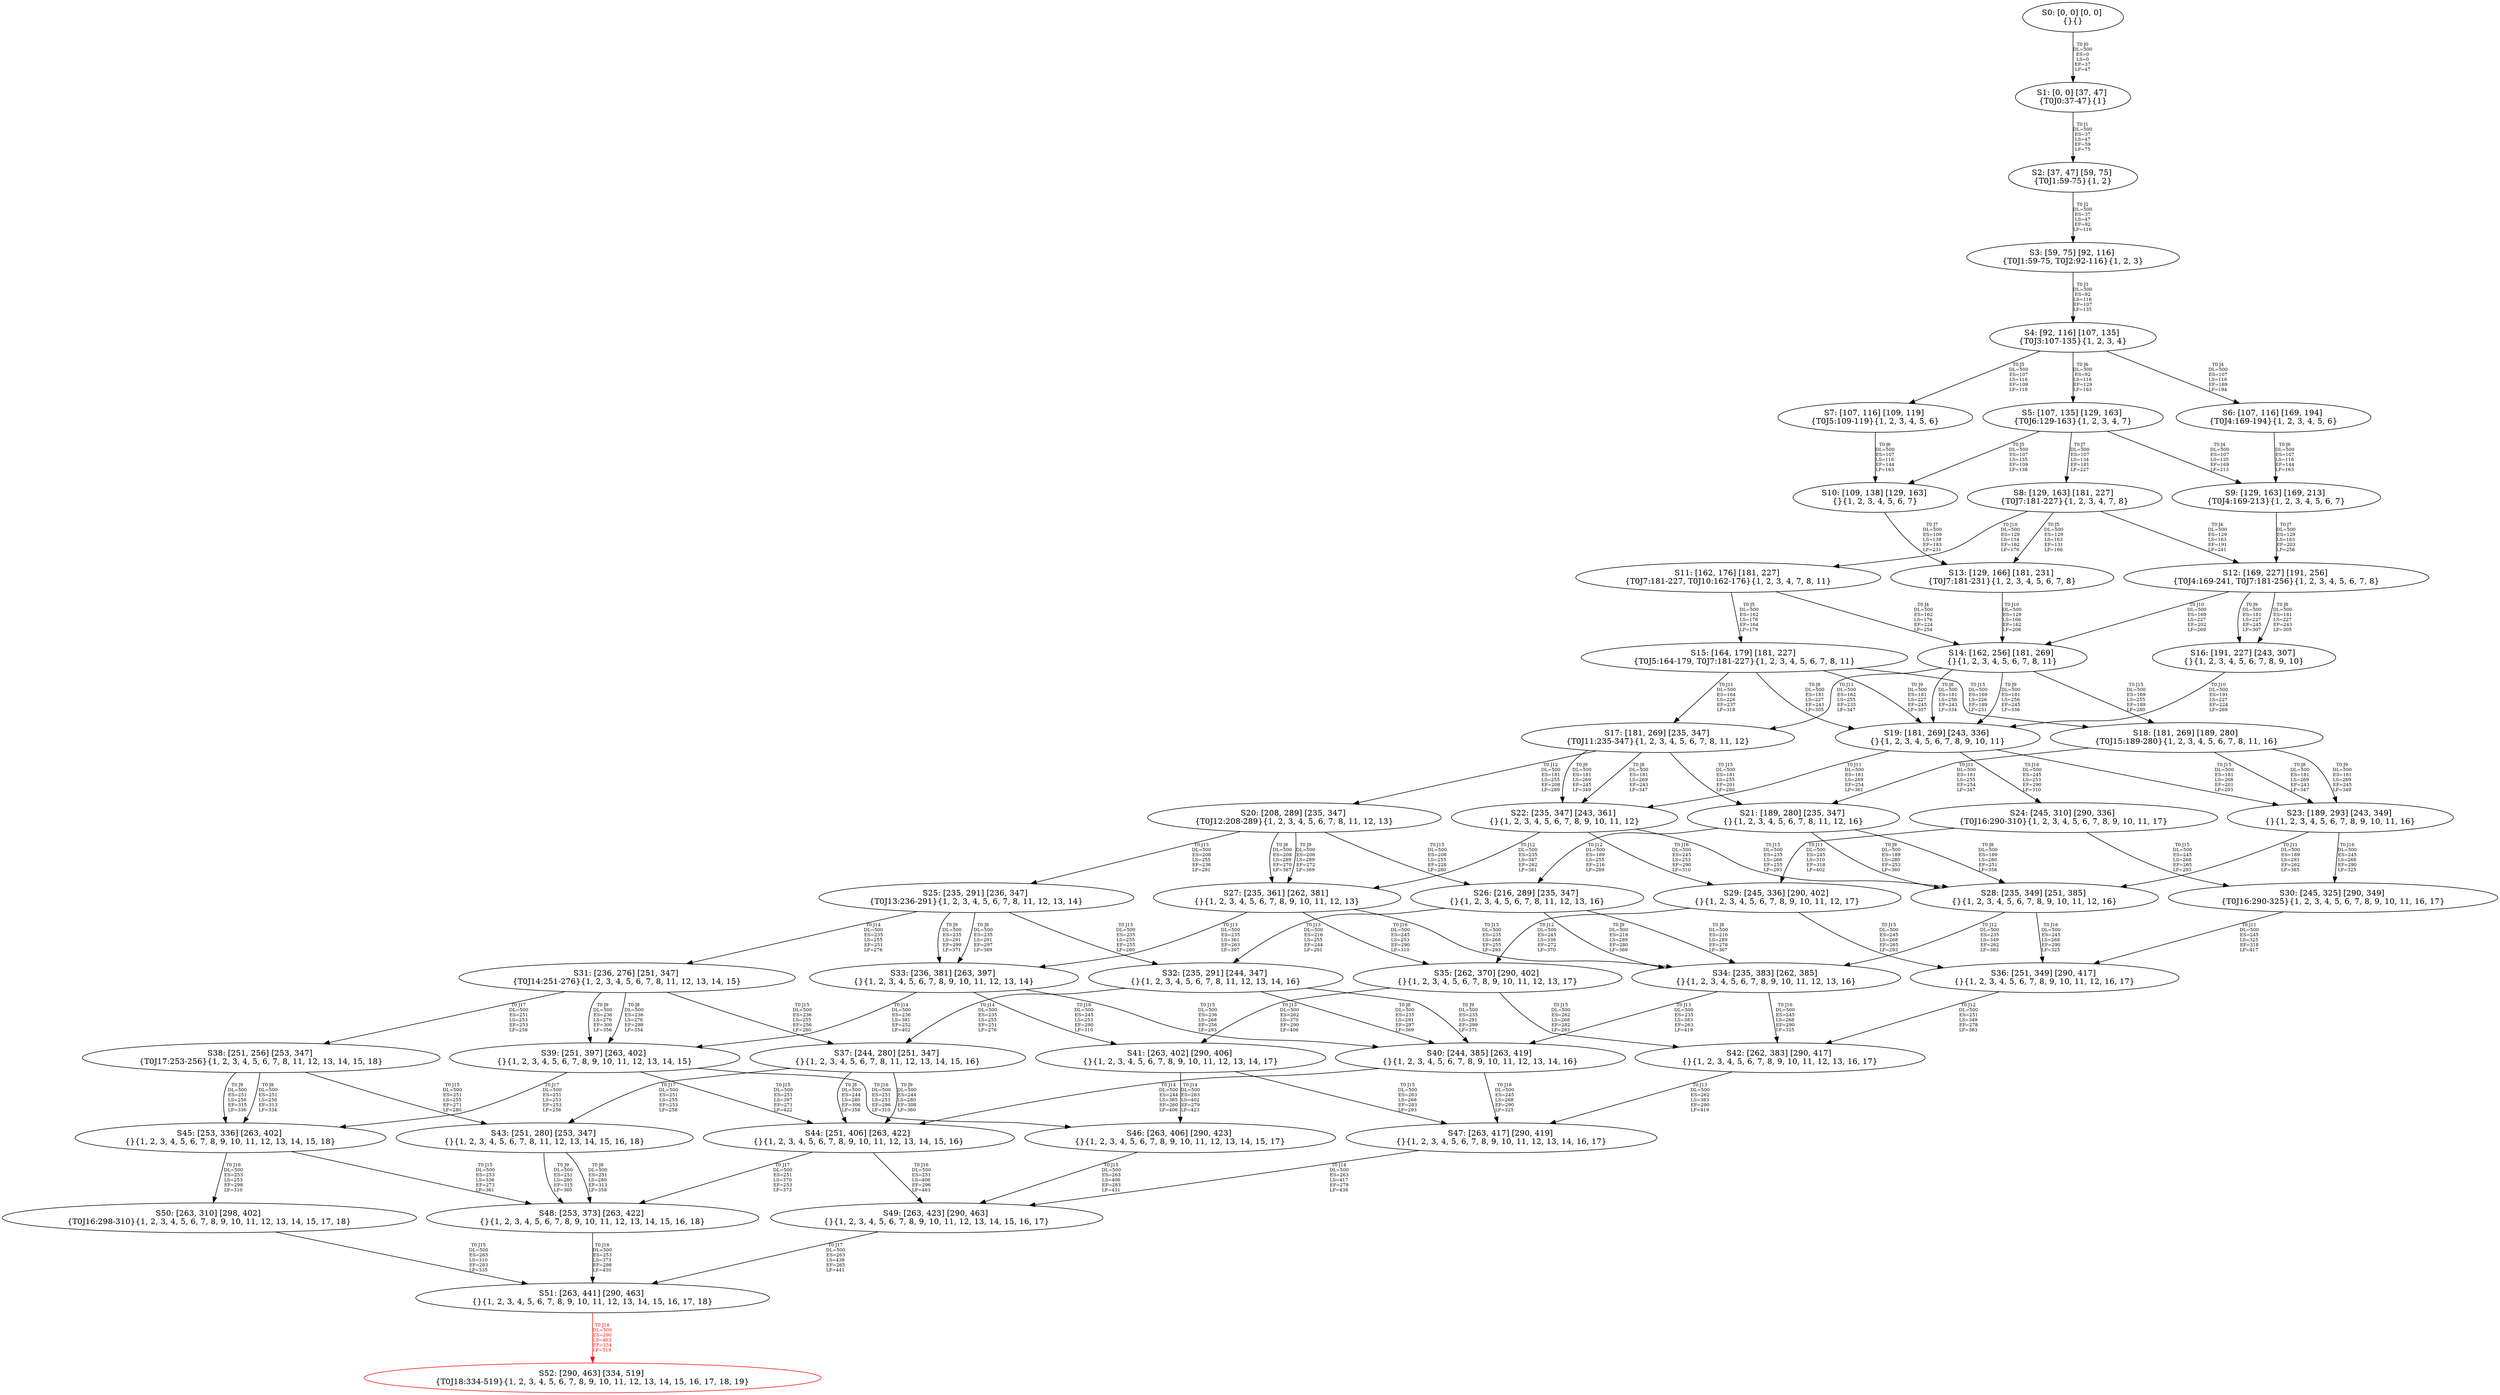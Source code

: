 digraph {
	S0[label="S0: [0, 0] [0, 0] \n{}{}"];
	S1[label="S1: [0, 0] [37, 47] \n{T0J0:37-47}{1}"];
	S2[label="S2: [37, 47] [59, 75] \n{T0J1:59-75}{1, 2}"];
	S3[label="S3: [59, 75] [92, 116] \n{T0J1:59-75, T0J2:92-116}{1, 2, 3}"];
	S4[label="S4: [92, 116] [107, 135] \n{T0J3:107-135}{1, 2, 3, 4}"];
	S5[label="S5: [107, 135] [129, 163] \n{T0J6:129-163}{1, 2, 3, 4, 7}"];
	S6[label="S6: [107, 116] [169, 194] \n{T0J4:169-194}{1, 2, 3, 4, 5, 6}"];
	S7[label="S7: [107, 116] [109, 119] \n{T0J5:109-119}{1, 2, 3, 4, 5, 6}"];
	S8[label="S8: [129, 163] [181, 227] \n{T0J7:181-227}{1, 2, 3, 4, 7, 8}"];
	S9[label="S9: [129, 163] [169, 213] \n{T0J4:169-213}{1, 2, 3, 4, 5, 6, 7}"];
	S10[label="S10: [109, 138] [129, 163] \n{}{1, 2, 3, 4, 5, 6, 7}"];
	S11[label="S11: [162, 176] [181, 227] \n{T0J7:181-227, T0J10:162-176}{1, 2, 3, 4, 7, 8, 11}"];
	S12[label="S12: [169, 227] [191, 256] \n{T0J4:169-241, T0J7:181-256}{1, 2, 3, 4, 5, 6, 7, 8}"];
	S13[label="S13: [129, 166] [181, 231] \n{T0J7:181-231}{1, 2, 3, 4, 5, 6, 7, 8}"];
	S14[label="S14: [162, 256] [181, 269] \n{}{1, 2, 3, 4, 5, 6, 7, 8, 11}"];
	S15[label="S15: [164, 179] [181, 227] \n{T0J5:164-179, T0J7:181-227}{1, 2, 3, 4, 5, 6, 7, 8, 11}"];
	S16[label="S16: [191, 227] [243, 307] \n{}{1, 2, 3, 4, 5, 6, 7, 8, 9, 10}"];
	S17[label="S17: [181, 269] [235, 347] \n{T0J11:235-347}{1, 2, 3, 4, 5, 6, 7, 8, 11, 12}"];
	S18[label="S18: [181, 269] [189, 280] \n{T0J15:189-280}{1, 2, 3, 4, 5, 6, 7, 8, 11, 16}"];
	S19[label="S19: [181, 269] [243, 336] \n{}{1, 2, 3, 4, 5, 6, 7, 8, 9, 10, 11}"];
	S20[label="S20: [208, 289] [235, 347] \n{T0J12:208-289}{1, 2, 3, 4, 5, 6, 7, 8, 11, 12, 13}"];
	S21[label="S21: [189, 280] [235, 347] \n{}{1, 2, 3, 4, 5, 6, 7, 8, 11, 12, 16}"];
	S22[label="S22: [235, 347] [243, 361] \n{}{1, 2, 3, 4, 5, 6, 7, 8, 9, 10, 11, 12}"];
	S23[label="S23: [189, 293] [243, 349] \n{}{1, 2, 3, 4, 5, 6, 7, 8, 9, 10, 11, 16}"];
	S24[label="S24: [245, 310] [290, 336] \n{T0J16:290-310}{1, 2, 3, 4, 5, 6, 7, 8, 9, 10, 11, 17}"];
	S25[label="S25: [235, 291] [236, 347] \n{T0J13:236-291}{1, 2, 3, 4, 5, 6, 7, 8, 11, 12, 13, 14}"];
	S26[label="S26: [216, 289] [235, 347] \n{}{1, 2, 3, 4, 5, 6, 7, 8, 11, 12, 13, 16}"];
	S27[label="S27: [235, 361] [262, 381] \n{}{1, 2, 3, 4, 5, 6, 7, 8, 9, 10, 11, 12, 13}"];
	S28[label="S28: [235, 349] [251, 385] \n{}{1, 2, 3, 4, 5, 6, 7, 8, 9, 10, 11, 12, 16}"];
	S29[label="S29: [245, 336] [290, 402] \n{}{1, 2, 3, 4, 5, 6, 7, 8, 9, 10, 11, 12, 17}"];
	S30[label="S30: [245, 325] [290, 349] \n{T0J16:290-325}{1, 2, 3, 4, 5, 6, 7, 8, 9, 10, 11, 16, 17}"];
	S31[label="S31: [236, 276] [251, 347] \n{T0J14:251-276}{1, 2, 3, 4, 5, 6, 7, 8, 11, 12, 13, 14, 15}"];
	S32[label="S32: [235, 291] [244, 347] \n{}{1, 2, 3, 4, 5, 6, 7, 8, 11, 12, 13, 14, 16}"];
	S33[label="S33: [236, 381] [263, 397] \n{}{1, 2, 3, 4, 5, 6, 7, 8, 9, 10, 11, 12, 13, 14}"];
	S34[label="S34: [235, 383] [262, 385] \n{}{1, 2, 3, 4, 5, 6, 7, 8, 9, 10, 11, 12, 13, 16}"];
	S35[label="S35: [262, 370] [290, 402] \n{}{1, 2, 3, 4, 5, 6, 7, 8, 9, 10, 11, 12, 13, 17}"];
	S36[label="S36: [251, 349] [290, 417] \n{}{1, 2, 3, 4, 5, 6, 7, 8, 9, 10, 11, 12, 16, 17}"];
	S37[label="S37: [244, 280] [251, 347] \n{}{1, 2, 3, 4, 5, 6, 7, 8, 11, 12, 13, 14, 15, 16}"];
	S38[label="S38: [251, 256] [253, 347] \n{T0J17:253-256}{1, 2, 3, 4, 5, 6, 7, 8, 11, 12, 13, 14, 15, 18}"];
	S39[label="S39: [251, 397] [263, 402] \n{}{1, 2, 3, 4, 5, 6, 7, 8, 9, 10, 11, 12, 13, 14, 15}"];
	S40[label="S40: [244, 385] [263, 419] \n{}{1, 2, 3, 4, 5, 6, 7, 8, 9, 10, 11, 12, 13, 14, 16}"];
	S41[label="S41: [263, 402] [290, 406] \n{}{1, 2, 3, 4, 5, 6, 7, 8, 9, 10, 11, 12, 13, 14, 17}"];
	S42[label="S42: [262, 383] [290, 417] \n{}{1, 2, 3, 4, 5, 6, 7, 8, 9, 10, 11, 12, 13, 16, 17}"];
	S43[label="S43: [251, 280] [253, 347] \n{}{1, 2, 3, 4, 5, 6, 7, 8, 11, 12, 13, 14, 15, 16, 18}"];
	S44[label="S44: [251, 406] [263, 422] \n{}{1, 2, 3, 4, 5, 6, 7, 8, 9, 10, 11, 12, 13, 14, 15, 16}"];
	S45[label="S45: [253, 336] [263, 402] \n{}{1, 2, 3, 4, 5, 6, 7, 8, 9, 10, 11, 12, 13, 14, 15, 18}"];
	S46[label="S46: [263, 406] [290, 423] \n{}{1, 2, 3, 4, 5, 6, 7, 8, 9, 10, 11, 12, 13, 14, 15, 17}"];
	S47[label="S47: [263, 417] [290, 419] \n{}{1, 2, 3, 4, 5, 6, 7, 8, 9, 10, 11, 12, 13, 14, 16, 17}"];
	S48[label="S48: [253, 373] [263, 422] \n{}{1, 2, 3, 4, 5, 6, 7, 8, 9, 10, 11, 12, 13, 14, 15, 16, 18}"];
	S49[label="S49: [263, 423] [290, 463] \n{}{1, 2, 3, 4, 5, 6, 7, 8, 9, 10, 11, 12, 13, 14, 15, 16, 17}"];
	S50[label="S50: [263, 310] [298, 402] \n{T0J16:298-310}{1, 2, 3, 4, 5, 6, 7, 8, 9, 10, 11, 12, 13, 14, 15, 17, 18}"];
	S51[label="S51: [263, 441] [290, 463] \n{}{1, 2, 3, 4, 5, 6, 7, 8, 9, 10, 11, 12, 13, 14, 15, 16, 17, 18}"];
	S52[label="S52: [290, 463] [334, 519] \n{T0J18:334-519}{1, 2, 3, 4, 5, 6, 7, 8, 9, 10, 11, 12, 13, 14, 15, 16, 17, 18, 19}"];
	S0 -> S1[label="T0 J0\nDL=500\nES=0\nLS=0\nEF=37\nLF=47",fontsize=8];
	S1 -> S2[label="T0 J1\nDL=500\nES=37\nLS=47\nEF=59\nLF=75",fontsize=8];
	S2 -> S3[label="T0 J2\nDL=500\nES=37\nLS=47\nEF=92\nLF=116",fontsize=8];
	S3 -> S4[label="T0 J3\nDL=500\nES=92\nLS=116\nEF=107\nLF=135",fontsize=8];
	S4 -> S6[label="T0 J4\nDL=500\nES=107\nLS=116\nEF=169\nLF=194",fontsize=8];
	S4 -> S7[label="T0 J5\nDL=500\nES=107\nLS=116\nEF=109\nLF=119",fontsize=8];
	S4 -> S5[label="T0 J6\nDL=500\nES=92\nLS=116\nEF=129\nLF=163",fontsize=8];
	S5 -> S9[label="T0 J4\nDL=500\nES=107\nLS=135\nEF=169\nLF=213",fontsize=8];
	S5 -> S10[label="T0 J5\nDL=500\nES=107\nLS=135\nEF=109\nLF=138",fontsize=8];
	S5 -> S8[label="T0 J7\nDL=500\nES=107\nLS=134\nEF=181\nLF=227",fontsize=8];
	S6 -> S9[label="T0 J6\nDL=500\nES=107\nLS=116\nEF=144\nLF=163",fontsize=8];
	S7 -> S10[label="T0 J6\nDL=500\nES=107\nLS=116\nEF=144\nLF=163",fontsize=8];
	S8 -> S12[label="T0 J4\nDL=500\nES=129\nLS=163\nEF=191\nLF=241",fontsize=8];
	S8 -> S13[label="T0 J5\nDL=500\nES=129\nLS=163\nEF=131\nLF=166",fontsize=8];
	S8 -> S11[label="T0 J10\nDL=500\nES=129\nLS=134\nEF=162\nLF=176",fontsize=8];
	S9 -> S12[label="T0 J7\nDL=500\nES=129\nLS=163\nEF=203\nLF=256",fontsize=8];
	S10 -> S13[label="T0 J7\nDL=500\nES=109\nLS=138\nEF=183\nLF=231",fontsize=8];
	S11 -> S14[label="T0 J4\nDL=500\nES=162\nLS=176\nEF=224\nLF=254",fontsize=8];
	S11 -> S15[label="T0 J5\nDL=500\nES=162\nLS=176\nEF=164\nLF=179",fontsize=8];
	S12 -> S16[label="T0 J8\nDL=500\nES=181\nLS=227\nEF=243\nLF=305",fontsize=8];
	S12 -> S16[label="T0 J9\nDL=500\nES=181\nLS=227\nEF=245\nLF=307",fontsize=8];
	S12 -> S14[label="T0 J10\nDL=500\nES=169\nLS=227\nEF=202\nLF=269",fontsize=8];
	S13 -> S14[label="T0 J10\nDL=500\nES=129\nLS=166\nEF=162\nLF=208",fontsize=8];
	S14 -> S19[label="T0 J8\nDL=500\nES=181\nLS=256\nEF=243\nLF=334",fontsize=8];
	S14 -> S19[label="T0 J9\nDL=500\nES=181\nLS=256\nEF=245\nLF=336",fontsize=8];
	S14 -> S17[label="T0 J11\nDL=500\nES=162\nLS=255\nEF=235\nLF=347",fontsize=8];
	S14 -> S18[label="T0 J15\nDL=500\nES=169\nLS=255\nEF=189\nLF=280",fontsize=8];
	S15 -> S19[label="T0 J8\nDL=500\nES=181\nLS=227\nEF=243\nLF=305",fontsize=8];
	S15 -> S19[label="T0 J9\nDL=500\nES=181\nLS=227\nEF=245\nLF=307",fontsize=8];
	S15 -> S17[label="T0 J11\nDL=500\nES=164\nLS=226\nEF=237\nLF=318",fontsize=8];
	S15 -> S18[label="T0 J15\nDL=500\nES=169\nLS=226\nEF=189\nLF=251",fontsize=8];
	S16 -> S19[label="T0 J10\nDL=500\nES=191\nLS=227\nEF=224\nLF=269",fontsize=8];
	S17 -> S22[label="T0 J8\nDL=500\nES=181\nLS=269\nEF=243\nLF=347",fontsize=8];
	S17 -> S22[label="T0 J9\nDL=500\nES=181\nLS=269\nEF=245\nLF=349",fontsize=8];
	S17 -> S20[label="T0 J12\nDL=500\nES=181\nLS=255\nEF=208\nLF=289",fontsize=8];
	S17 -> S21[label="T0 J15\nDL=500\nES=181\nLS=255\nEF=201\nLF=280",fontsize=8];
	S18 -> S23[label="T0 J8\nDL=500\nES=181\nLS=269\nEF=243\nLF=347",fontsize=8];
	S18 -> S23[label="T0 J9\nDL=500\nES=181\nLS=269\nEF=245\nLF=349",fontsize=8];
	S18 -> S21[label="T0 J11\nDL=500\nES=181\nLS=255\nEF=254\nLF=347",fontsize=8];
	S19 -> S22[label="T0 J11\nDL=500\nES=181\nLS=269\nEF=254\nLF=361",fontsize=8];
	S19 -> S23[label="T0 J15\nDL=500\nES=181\nLS=268\nEF=201\nLF=293",fontsize=8];
	S19 -> S24[label="T0 J16\nDL=500\nES=245\nLS=253\nEF=290\nLF=310",fontsize=8];
	S20 -> S27[label="T0 J8\nDL=500\nES=208\nLS=289\nEF=270\nLF=367",fontsize=8];
	S20 -> S27[label="T0 J9\nDL=500\nES=208\nLS=289\nEF=272\nLF=369",fontsize=8];
	S20 -> S25[label="T0 J13\nDL=500\nES=208\nLS=255\nEF=236\nLF=291",fontsize=8];
	S20 -> S26[label="T0 J15\nDL=500\nES=208\nLS=255\nEF=228\nLF=280",fontsize=8];
	S21 -> S28[label="T0 J8\nDL=500\nES=189\nLS=280\nEF=251\nLF=358",fontsize=8];
	S21 -> S28[label="T0 J9\nDL=500\nES=189\nLS=280\nEF=253\nLF=360",fontsize=8];
	S21 -> S26[label="T0 J12\nDL=500\nES=189\nLS=255\nEF=216\nLF=289",fontsize=8];
	S22 -> S27[label="T0 J12\nDL=500\nES=235\nLS=347\nEF=262\nLF=381",fontsize=8];
	S22 -> S28[label="T0 J15\nDL=500\nES=235\nLS=268\nEF=255\nLF=293",fontsize=8];
	S22 -> S29[label="T0 J16\nDL=500\nES=245\nLS=253\nEF=290\nLF=310",fontsize=8];
	S23 -> S28[label="T0 J11\nDL=500\nES=189\nLS=293\nEF=262\nLF=385",fontsize=8];
	S23 -> S30[label="T0 J16\nDL=500\nES=245\nLS=268\nEF=290\nLF=325",fontsize=8];
	S24 -> S29[label="T0 J11\nDL=500\nES=245\nLS=310\nEF=318\nLF=402",fontsize=8];
	S24 -> S30[label="T0 J15\nDL=500\nES=245\nLS=268\nEF=265\nLF=293",fontsize=8];
	S25 -> S33[label="T0 J8\nDL=500\nES=235\nLS=291\nEF=297\nLF=369",fontsize=8];
	S25 -> S33[label="T0 J9\nDL=500\nES=235\nLS=291\nEF=299\nLF=371",fontsize=8];
	S25 -> S31[label="T0 J14\nDL=500\nES=235\nLS=255\nEF=251\nLF=276",fontsize=8];
	S25 -> S32[label="T0 J15\nDL=500\nES=235\nLS=255\nEF=255\nLF=280",fontsize=8];
	S26 -> S34[label="T0 J8\nDL=500\nES=216\nLS=289\nEF=278\nLF=367",fontsize=8];
	S26 -> S34[label="T0 J9\nDL=500\nES=216\nLS=289\nEF=280\nLF=369",fontsize=8];
	S26 -> S32[label="T0 J13\nDL=500\nES=216\nLS=255\nEF=244\nLF=291",fontsize=8];
	S27 -> S33[label="T0 J13\nDL=500\nES=235\nLS=361\nEF=263\nLF=397",fontsize=8];
	S27 -> S34[label="T0 J15\nDL=500\nES=235\nLS=268\nEF=255\nLF=293",fontsize=8];
	S27 -> S35[label="T0 J16\nDL=500\nES=245\nLS=253\nEF=290\nLF=310",fontsize=8];
	S28 -> S34[label="T0 J12\nDL=500\nES=235\nLS=349\nEF=262\nLF=383",fontsize=8];
	S28 -> S36[label="T0 J16\nDL=500\nES=245\nLS=268\nEF=290\nLF=325",fontsize=8];
	S29 -> S35[label="T0 J12\nDL=500\nES=245\nLS=336\nEF=272\nLF=370",fontsize=8];
	S29 -> S36[label="T0 J15\nDL=500\nES=245\nLS=268\nEF=265\nLF=293",fontsize=8];
	S30 -> S36[label="T0 J11\nDL=500\nES=245\nLS=325\nEF=318\nLF=417",fontsize=8];
	S31 -> S39[label="T0 J8\nDL=500\nES=236\nLS=276\nEF=298\nLF=354",fontsize=8];
	S31 -> S39[label="T0 J9\nDL=500\nES=236\nLS=276\nEF=300\nLF=356",fontsize=8];
	S31 -> S37[label="T0 J15\nDL=500\nES=236\nLS=255\nEF=256\nLF=280",fontsize=8];
	S31 -> S38[label="T0 J17\nDL=500\nES=251\nLS=253\nEF=253\nLF=256",fontsize=8];
	S32 -> S40[label="T0 J8\nDL=500\nES=235\nLS=291\nEF=297\nLF=369",fontsize=8];
	S32 -> S40[label="T0 J9\nDL=500\nES=235\nLS=291\nEF=299\nLF=371",fontsize=8];
	S32 -> S37[label="T0 J14\nDL=500\nES=235\nLS=255\nEF=251\nLF=276",fontsize=8];
	S33 -> S39[label="T0 J14\nDL=500\nES=236\nLS=381\nEF=252\nLF=402",fontsize=8];
	S33 -> S40[label="T0 J15\nDL=500\nES=236\nLS=268\nEF=256\nLF=293",fontsize=8];
	S33 -> S41[label="T0 J16\nDL=500\nES=245\nLS=253\nEF=290\nLF=310",fontsize=8];
	S34 -> S40[label="T0 J13\nDL=500\nES=235\nLS=383\nEF=263\nLF=419",fontsize=8];
	S34 -> S42[label="T0 J16\nDL=500\nES=245\nLS=268\nEF=290\nLF=325",fontsize=8];
	S35 -> S41[label="T0 J13\nDL=500\nES=262\nLS=370\nEF=290\nLF=406",fontsize=8];
	S35 -> S42[label="T0 J15\nDL=500\nES=262\nLS=268\nEF=282\nLF=293",fontsize=8];
	S36 -> S42[label="T0 J12\nDL=500\nES=251\nLS=349\nEF=278\nLF=383",fontsize=8];
	S37 -> S44[label="T0 J8\nDL=500\nES=244\nLS=280\nEF=306\nLF=358",fontsize=8];
	S37 -> S44[label="T0 J9\nDL=500\nES=244\nLS=280\nEF=308\nLF=360",fontsize=8];
	S37 -> S43[label="T0 J17\nDL=500\nES=251\nLS=255\nEF=253\nLF=258",fontsize=8];
	S38 -> S45[label="T0 J8\nDL=500\nES=251\nLS=256\nEF=313\nLF=334",fontsize=8];
	S38 -> S45[label="T0 J9\nDL=500\nES=251\nLS=256\nEF=315\nLF=336",fontsize=8];
	S38 -> S43[label="T0 J15\nDL=500\nES=251\nLS=255\nEF=271\nLF=280",fontsize=8];
	S39 -> S44[label="T0 J15\nDL=500\nES=251\nLS=397\nEF=271\nLF=422",fontsize=8];
	S39 -> S46[label="T0 J16\nDL=500\nES=251\nLS=253\nEF=296\nLF=310",fontsize=8];
	S39 -> S45[label="T0 J17\nDL=500\nES=251\nLS=253\nEF=253\nLF=256",fontsize=8];
	S40 -> S44[label="T0 J14\nDL=500\nES=244\nLS=385\nEF=260\nLF=406",fontsize=8];
	S40 -> S47[label="T0 J16\nDL=500\nES=245\nLS=268\nEF=290\nLF=325",fontsize=8];
	S41 -> S46[label="T0 J14\nDL=500\nES=263\nLS=402\nEF=279\nLF=423",fontsize=8];
	S41 -> S47[label="T0 J15\nDL=500\nES=263\nLS=268\nEF=283\nLF=293",fontsize=8];
	S42 -> S47[label="T0 J13\nDL=500\nES=262\nLS=383\nEF=290\nLF=419",fontsize=8];
	S43 -> S48[label="T0 J8\nDL=500\nES=251\nLS=280\nEF=313\nLF=358",fontsize=8];
	S43 -> S48[label="T0 J9\nDL=500\nES=251\nLS=280\nEF=315\nLF=360",fontsize=8];
	S44 -> S49[label="T0 J16\nDL=500\nES=251\nLS=406\nEF=296\nLF=463",fontsize=8];
	S44 -> S48[label="T0 J17\nDL=500\nES=251\nLS=370\nEF=253\nLF=373",fontsize=8];
	S45 -> S48[label="T0 J15\nDL=500\nES=253\nLS=336\nEF=273\nLF=361",fontsize=8];
	S45 -> S50[label="T0 J16\nDL=500\nES=253\nLS=253\nEF=298\nLF=310",fontsize=8];
	S46 -> S49[label="T0 J15\nDL=500\nES=263\nLS=406\nEF=283\nLF=431",fontsize=8];
	S47 -> S49[label="T0 J14\nDL=500\nES=263\nLS=417\nEF=279\nLF=438",fontsize=8];
	S48 -> S51[label="T0 J16\nDL=500\nES=253\nLS=373\nEF=298\nLF=430",fontsize=8];
	S49 -> S51[label="T0 J17\nDL=500\nES=263\nLS=438\nEF=265\nLF=441",fontsize=8];
	S50 -> S51[label="T0 J15\nDL=500\nES=263\nLS=310\nEF=283\nLF=335",fontsize=8];
	S51 -> S52[label="T0 J18\nDL=500\nES=290\nLS=463\nEF=334\nLF=519",color=Red,fontcolor=Red,fontsize=8];
S52[color=Red];
}
